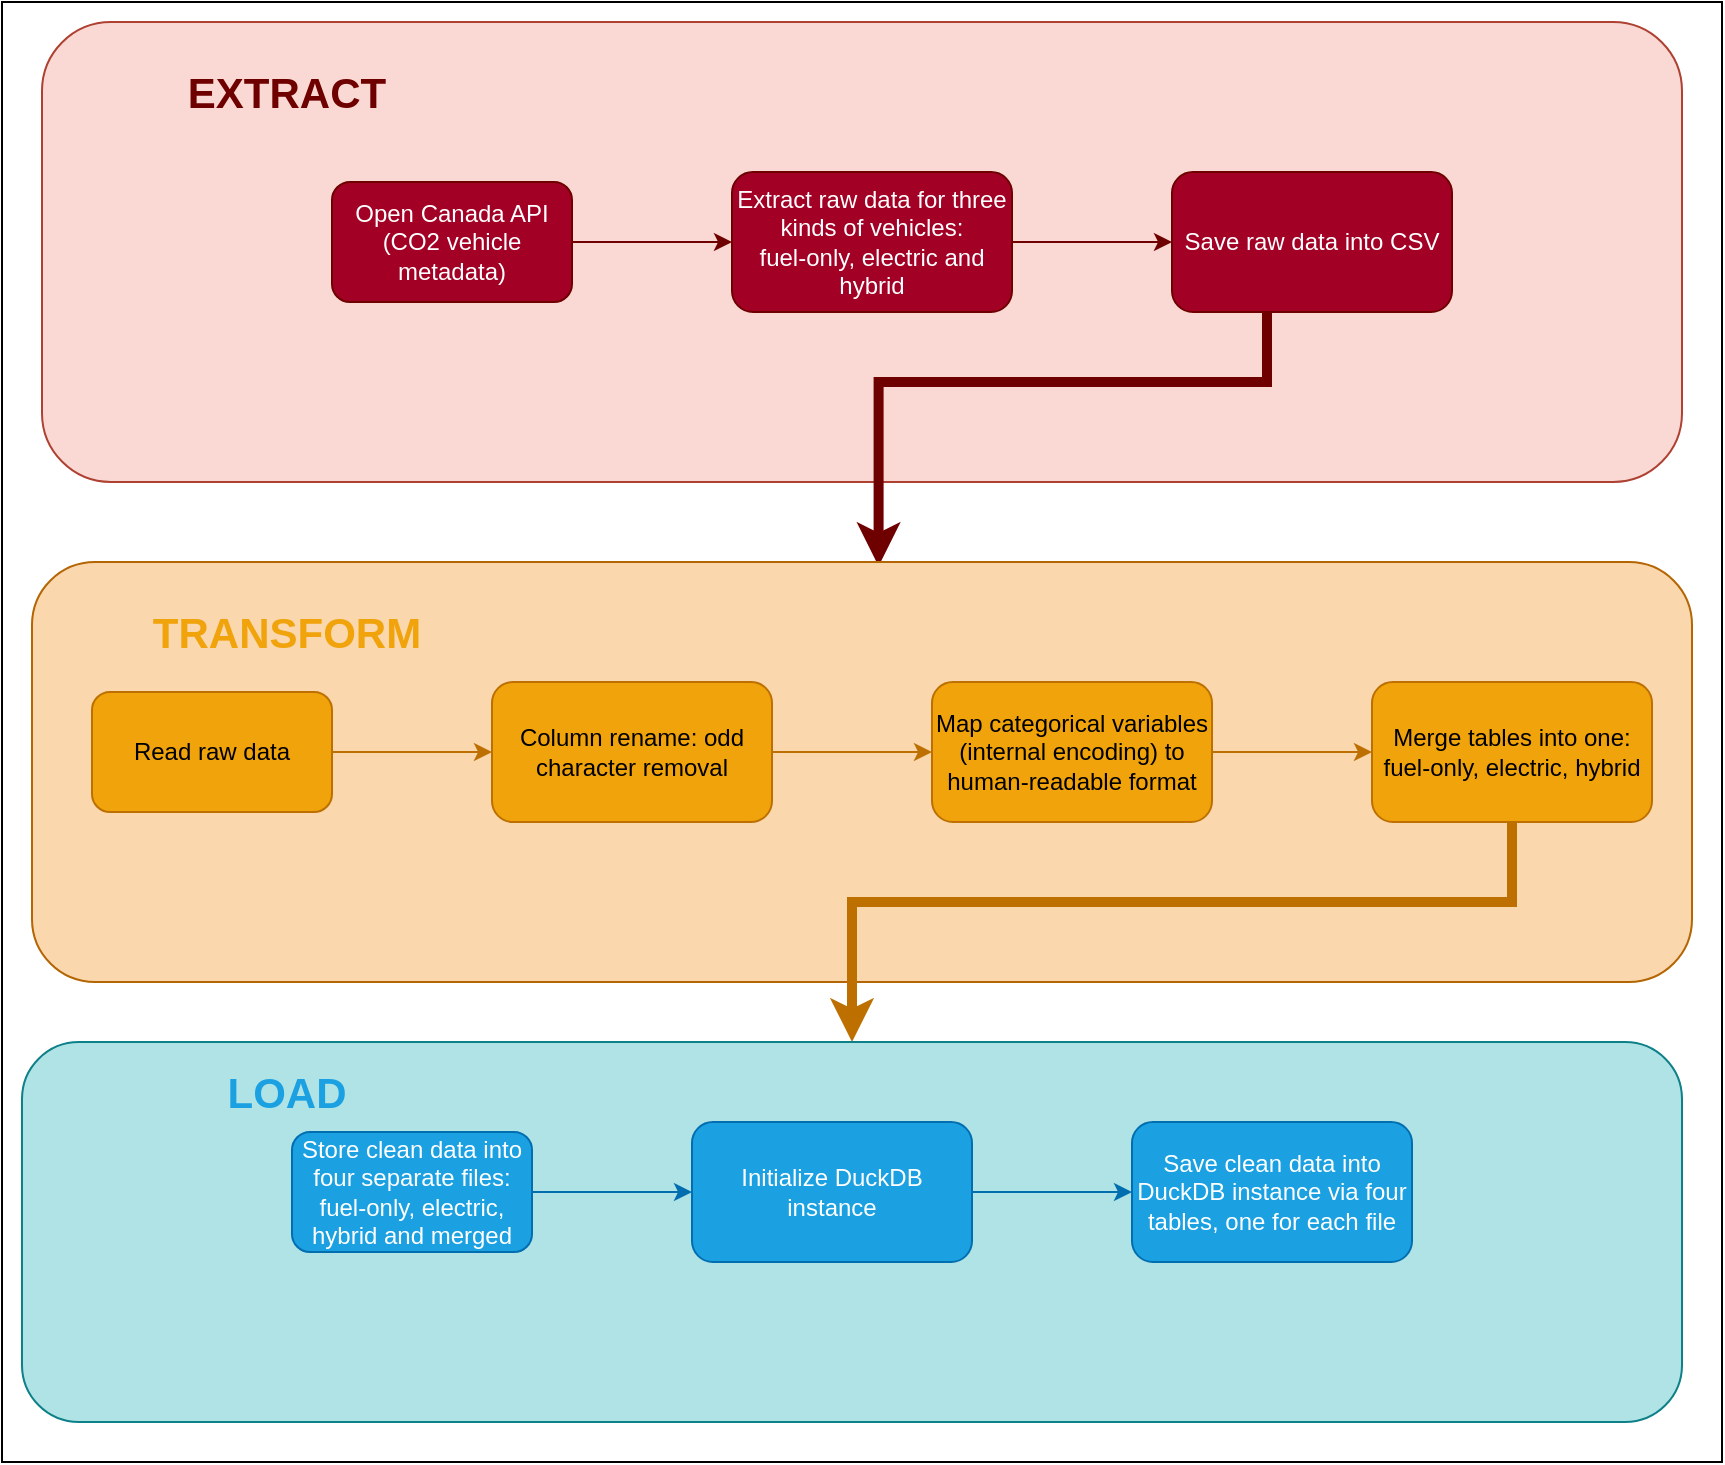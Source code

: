 <mxfile version="21.5.0" type="device">
  <diagram name="Page-1" id="ncHgRkIqDtQu2Y0AI8Nq">
    <mxGraphModel dx="1114" dy="674" grid="1" gridSize="10" guides="1" tooltips="1" connect="1" arrows="1" fold="1" page="1" pageScale="1" pageWidth="850" pageHeight="1100" math="0" shadow="0">
      <root>
        <mxCell id="0" />
        <mxCell id="1" parent="0" />
        <mxCell id="-DjeiGXrzHcbtNIC7ek0-1" value="" style="rounded=0;whiteSpace=wrap;html=1;fillColor=#FFFFFF;" vertex="1" parent="1">
          <mxGeometry width="860" height="730" as="geometry" />
        </mxCell>
        <mxCell id="55Qsp2c_8yDm2Y7rKtSK-6" value="" style="rounded=1;whiteSpace=wrap;html=1;fillColor=#fad9d5;strokeColor=#ae4132;" parent="1" vertex="1">
          <mxGeometry x="20" y="10" width="820" height="230" as="geometry" />
        </mxCell>
        <mxCell id="55Qsp2c_8yDm2Y7rKtSK-3" value="" style="edgeStyle=orthogonalEdgeStyle;rounded=0;orthogonalLoop=1;jettySize=auto;html=1;fillColor=#a20025;strokeColor=#6F0000;" parent="1" source="55Qsp2c_8yDm2Y7rKtSK-1" target="55Qsp2c_8yDm2Y7rKtSK-2" edge="1">
          <mxGeometry relative="1" as="geometry" />
        </mxCell>
        <mxCell id="55Qsp2c_8yDm2Y7rKtSK-1" value="Open Canada API (CO2 vehicle metadata)" style="rounded=1;whiteSpace=wrap;html=1;fillColor=#a20025;fontColor=#ffffff;strokeColor=#6F0000;" parent="1" vertex="1">
          <mxGeometry x="165" y="90" width="120" height="60" as="geometry" />
        </mxCell>
        <mxCell id="55Qsp2c_8yDm2Y7rKtSK-8" value="" style="edgeStyle=orthogonalEdgeStyle;rounded=0;orthogonalLoop=1;jettySize=auto;html=1;fillColor=#a20025;strokeColor=#6F0000;" parent="1" source="55Qsp2c_8yDm2Y7rKtSK-2" target="55Qsp2c_8yDm2Y7rKtSK-7" edge="1">
          <mxGeometry relative="1" as="geometry" />
        </mxCell>
        <mxCell id="55Qsp2c_8yDm2Y7rKtSK-2" value="Extract raw data for three kinds of vehicles:&lt;br&gt;fuel-only, electric and hybrid" style="rounded=1;whiteSpace=wrap;html=1;fillColor=#a20025;fontColor=#ffffff;strokeColor=#6F0000;" parent="1" vertex="1">
          <mxGeometry x="365" y="85" width="140" height="70" as="geometry" />
        </mxCell>
        <mxCell id="55Qsp2c_8yDm2Y7rKtSK-11" value="" style="edgeStyle=orthogonalEdgeStyle;rounded=0;orthogonalLoop=1;jettySize=auto;html=1;fillColor=#a20025;strokeColor=#6F0000;strokeWidth=5;entryX=0.51;entryY=0.01;entryDx=0;entryDy=0;entryPerimeter=0;" parent="1" target="55Qsp2c_8yDm2Y7rKtSK-9" edge="1">
          <mxGeometry relative="1" as="geometry">
            <mxPoint x="632.5" y="155" as="sourcePoint" />
            <mxPoint x="460" y="290" as="targetPoint" />
            <Array as="points">
              <mxPoint x="633" y="190" />
              <mxPoint x="438" y="190" />
            </Array>
          </mxGeometry>
        </mxCell>
        <mxCell id="55Qsp2c_8yDm2Y7rKtSK-7" value="Save raw data into CSV" style="rounded=1;whiteSpace=wrap;html=1;fillColor=#a20025;fontColor=#ffffff;strokeColor=#6F0000;" parent="1" vertex="1">
          <mxGeometry x="585" y="85" width="140" height="70" as="geometry" />
        </mxCell>
        <mxCell id="55Qsp2c_8yDm2Y7rKtSK-9" value="" style="whiteSpace=wrap;html=1;rounded=1;fillColor=#fad7ac;strokeColor=#b46504;" parent="1" vertex="1">
          <mxGeometry x="15" y="280" width="830" height="210" as="geometry" />
        </mxCell>
        <mxCell id="55Qsp2c_8yDm2Y7rKtSK-12" value="" style="edgeStyle=orthogonalEdgeStyle;rounded=0;orthogonalLoop=1;jettySize=auto;html=1;fillColor=#f0a30a;strokeColor=#BD7000;" parent="1" source="55Qsp2c_8yDm2Y7rKtSK-13" target="55Qsp2c_8yDm2Y7rKtSK-15" edge="1">
          <mxGeometry relative="1" as="geometry" />
        </mxCell>
        <mxCell id="55Qsp2c_8yDm2Y7rKtSK-13" value="Read raw data" style="rounded=1;whiteSpace=wrap;html=1;fillColor=#f0a30a;fontColor=#000000;strokeColor=#BD7000;" parent="1" vertex="1">
          <mxGeometry x="45" y="345" width="120" height="60" as="geometry" />
        </mxCell>
        <mxCell id="55Qsp2c_8yDm2Y7rKtSK-14" value="" style="edgeStyle=orthogonalEdgeStyle;rounded=0;orthogonalLoop=1;jettySize=auto;html=1;fillColor=#f0a30a;strokeColor=#BD7000;" parent="1" source="55Qsp2c_8yDm2Y7rKtSK-15" target="55Qsp2c_8yDm2Y7rKtSK-16" edge="1">
          <mxGeometry relative="1" as="geometry" />
        </mxCell>
        <mxCell id="55Qsp2c_8yDm2Y7rKtSK-15" value="Column rename: odd character removal" style="rounded=1;whiteSpace=wrap;html=1;fillColor=#F0A30A;fontColor=#000000;strokeColor=#BD7000;" parent="1" vertex="1">
          <mxGeometry x="245" y="340" width="140" height="70" as="geometry" />
        </mxCell>
        <mxCell id="55Qsp2c_8yDm2Y7rKtSK-20" value="" style="edgeStyle=orthogonalEdgeStyle;rounded=0;orthogonalLoop=1;jettySize=auto;html=1;exitX=0.5;exitY=1;exitDx=0;exitDy=0;fillColor=#f0a30a;strokeColor=#BD7000;strokeWidth=5;entryX=0.5;entryY=0;entryDx=0;entryDy=0;" parent="1" source="55Qsp2c_8yDm2Y7rKtSK-26" target="55Qsp2c_8yDm2Y7rKtSK-17" edge="1">
          <mxGeometry relative="1" as="geometry">
            <mxPoint x="635" y="440" as="sourcePoint" />
            <mxPoint x="460" y="570" as="targetPoint" />
            <Array as="points">
              <mxPoint x="755" y="450" />
              <mxPoint x="425" y="450" />
            </Array>
          </mxGeometry>
        </mxCell>
        <mxCell id="55Qsp2c_8yDm2Y7rKtSK-27" value="" style="edgeStyle=orthogonalEdgeStyle;rounded=0;orthogonalLoop=1;jettySize=auto;html=1;fillColor=#f0a30a;strokeColor=#BD7000;" parent="1" source="55Qsp2c_8yDm2Y7rKtSK-16" target="55Qsp2c_8yDm2Y7rKtSK-26" edge="1">
          <mxGeometry relative="1" as="geometry" />
        </mxCell>
        <mxCell id="55Qsp2c_8yDm2Y7rKtSK-16" value="Map categorical variables (internal encoding) to human-readable format" style="rounded=1;whiteSpace=wrap;html=1;fillColor=#f0a30a;fontColor=#000000;strokeColor=#BD7000;" parent="1" vertex="1">
          <mxGeometry x="465" y="340" width="140" height="70" as="geometry" />
        </mxCell>
        <mxCell id="55Qsp2c_8yDm2Y7rKtSK-17" value="F0A30A" style="whiteSpace=wrap;html=1;rounded=1;fillColor=#b0e3e6;strokeColor=#0e8088;" parent="1" vertex="1">
          <mxGeometry x="10" y="520" width="830" height="190" as="geometry" />
        </mxCell>
        <mxCell id="55Qsp2c_8yDm2Y7rKtSK-21" value="" style="edgeStyle=orthogonalEdgeStyle;rounded=0;orthogonalLoop=1;jettySize=auto;html=1;fillColor=#1ba1e2;strokeColor=#006EAF;" parent="1" source="55Qsp2c_8yDm2Y7rKtSK-22" target="55Qsp2c_8yDm2Y7rKtSK-24" edge="1">
          <mxGeometry relative="1" as="geometry" />
        </mxCell>
        <mxCell id="55Qsp2c_8yDm2Y7rKtSK-22" value="Store clean data into four separate files:&lt;br&gt;fuel-only, electric, hybrid and merged" style="rounded=1;whiteSpace=wrap;html=1;fillColor=#1BA1E2;fontColor=#ffffff;strokeColor=#006EAF;" parent="1" vertex="1">
          <mxGeometry x="145" y="565" width="120" height="60" as="geometry" />
        </mxCell>
        <mxCell id="55Qsp2c_8yDm2Y7rKtSK-23" value="" style="edgeStyle=orthogonalEdgeStyle;rounded=0;orthogonalLoop=1;jettySize=auto;html=1;fillColor=#1ba1e2;strokeColor=#006EAF;" parent="1" source="55Qsp2c_8yDm2Y7rKtSK-24" target="55Qsp2c_8yDm2Y7rKtSK-25" edge="1">
          <mxGeometry relative="1" as="geometry" />
        </mxCell>
        <mxCell id="55Qsp2c_8yDm2Y7rKtSK-24" value="Initialize DuckDB instance" style="rounded=1;whiteSpace=wrap;html=1;fillColor=#1ba1e2;fontColor=#ffffff;strokeColor=#006EAF;" parent="1" vertex="1">
          <mxGeometry x="345" y="560" width="140" height="70" as="geometry" />
        </mxCell>
        <mxCell id="55Qsp2c_8yDm2Y7rKtSK-25" value="Save clean data into DuckDB instance via four tables, one for each file" style="rounded=1;whiteSpace=wrap;html=1;fillColor=#1ba1e2;fontColor=#ffffff;strokeColor=#006EAF;" parent="1" vertex="1">
          <mxGeometry x="565" y="560" width="140" height="70" as="geometry" />
        </mxCell>
        <mxCell id="55Qsp2c_8yDm2Y7rKtSK-26" value="Merge tables into one: fuel-only, electric, hybrid" style="rounded=1;whiteSpace=wrap;html=1;fillColor=#f0a30a;fontColor=#000000;strokeColor=#BD7000;" parent="1" vertex="1">
          <mxGeometry x="685" y="340" width="140" height="70" as="geometry" />
        </mxCell>
        <mxCell id="55Qsp2c_8yDm2Y7rKtSK-28" value="&lt;font style=&quot;font-size: 21px;&quot; color=&quot;#6f0000&quot;&gt;&lt;b&gt;EXTRACT&lt;/b&gt;&lt;/font&gt;" style="text;html=1;strokeColor=none;fillColor=none;align=center;verticalAlign=middle;whiteSpace=wrap;rounded=0;" parent="1" vertex="1">
          <mxGeometry x="30" y="30" width="225" height="30" as="geometry" />
        </mxCell>
        <mxCell id="55Qsp2c_8yDm2Y7rKtSK-29" value="&lt;font color=&quot;#f0a30a&quot; style=&quot;font-size: 21px;&quot;&gt;&lt;b style=&quot;&quot;&gt;TRANSFORM&lt;/b&gt;&lt;/font&gt;" style="text;html=1;strokeColor=none;fillColor=none;align=center;verticalAlign=middle;whiteSpace=wrap;rounded=0;" parent="1" vertex="1">
          <mxGeometry x="30" y="300" width="225" height="30" as="geometry" />
        </mxCell>
        <mxCell id="55Qsp2c_8yDm2Y7rKtSK-30" value="&lt;font color=&quot;#1ba1e2&quot; style=&quot;font-size: 21px;&quot;&gt;&lt;b style=&quot;&quot;&gt;LOAD&lt;/b&gt;&lt;/font&gt;" style="text;html=1;strokeColor=none;fillColor=none;align=center;verticalAlign=middle;whiteSpace=wrap;rounded=0;" parent="1" vertex="1">
          <mxGeometry x="30" y="530" width="225" height="30" as="geometry" />
        </mxCell>
      </root>
    </mxGraphModel>
  </diagram>
</mxfile>
